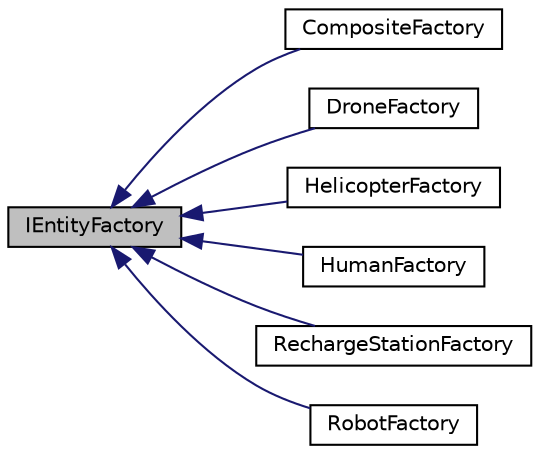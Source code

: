 digraph "IEntityFactory"
{
 // LATEX_PDF_SIZE
  edge [fontname="Helvetica",fontsize="10",labelfontname="Helvetica",labelfontsize="10"];
  node [fontname="Helvetica",fontsize="10",shape=record];
  rankdir="LR";
  Node1 [label="IEntityFactory",height=0.2,width=0.4,color="black", fillcolor="grey75", style="filled", fontcolor="black",tooltip="Composite Factory Interface."];
  Node1 -> Node2 [dir="back",color="midnightblue",fontsize="10",style="solid",fontname="Helvetica"];
  Node2 [label="CompositeFactory",height=0.2,width=0.4,color="black", fillcolor="white", style="filled",URL="$classCompositeFactory.html",tooltip="Factory method for composite class. Inherits from IEntityFactory."];
  Node1 -> Node3 [dir="back",color="midnightblue",fontsize="10",style="solid",fontname="Helvetica"];
  Node3 [label="DroneFactory",height=0.2,width=0.4,color="black", fillcolor="white", style="filled",URL="$classDroneFactory.html",tooltip="Drone Factory to produce Drones class."];
  Node1 -> Node4 [dir="back",color="midnightblue",fontsize="10",style="solid",fontname="Helvetica"];
  Node4 [label="HelicopterFactory",height=0.2,width=0.4,color="black", fillcolor="white", style="filled",URL="$classHelicopterFactory.html",tooltip="Helicopter Factory to produce Helicopter class."];
  Node1 -> Node5 [dir="back",color="midnightblue",fontsize="10",style="solid",fontname="Helvetica"];
  Node5 [label="HumanFactory",height=0.2,width=0.4,color="black", fillcolor="white", style="filled",URL="$classHumanFactory.html",tooltip="Human Factory to produce Human class."];
  Node1 -> Node6 [dir="back",color="midnightblue",fontsize="10",style="solid",fontname="Helvetica"];
  Node6 [label="RechargeStationFactory",height=0.2,width=0.4,color="black", fillcolor="white", style="filled",URL="$classRechargeStationFactory.html",tooltip="Recharge Station Factory to produce recharge station class."];
  Node1 -> Node7 [dir="back",color="midnightblue",fontsize="10",style="solid",fontname="Helvetica"];
  Node7 [label="RobotFactory",height=0.2,width=0.4,color="black", fillcolor="white", style="filled",URL="$classRobotFactory.html",tooltip="Drone Factory to produce Drones class."];
}
